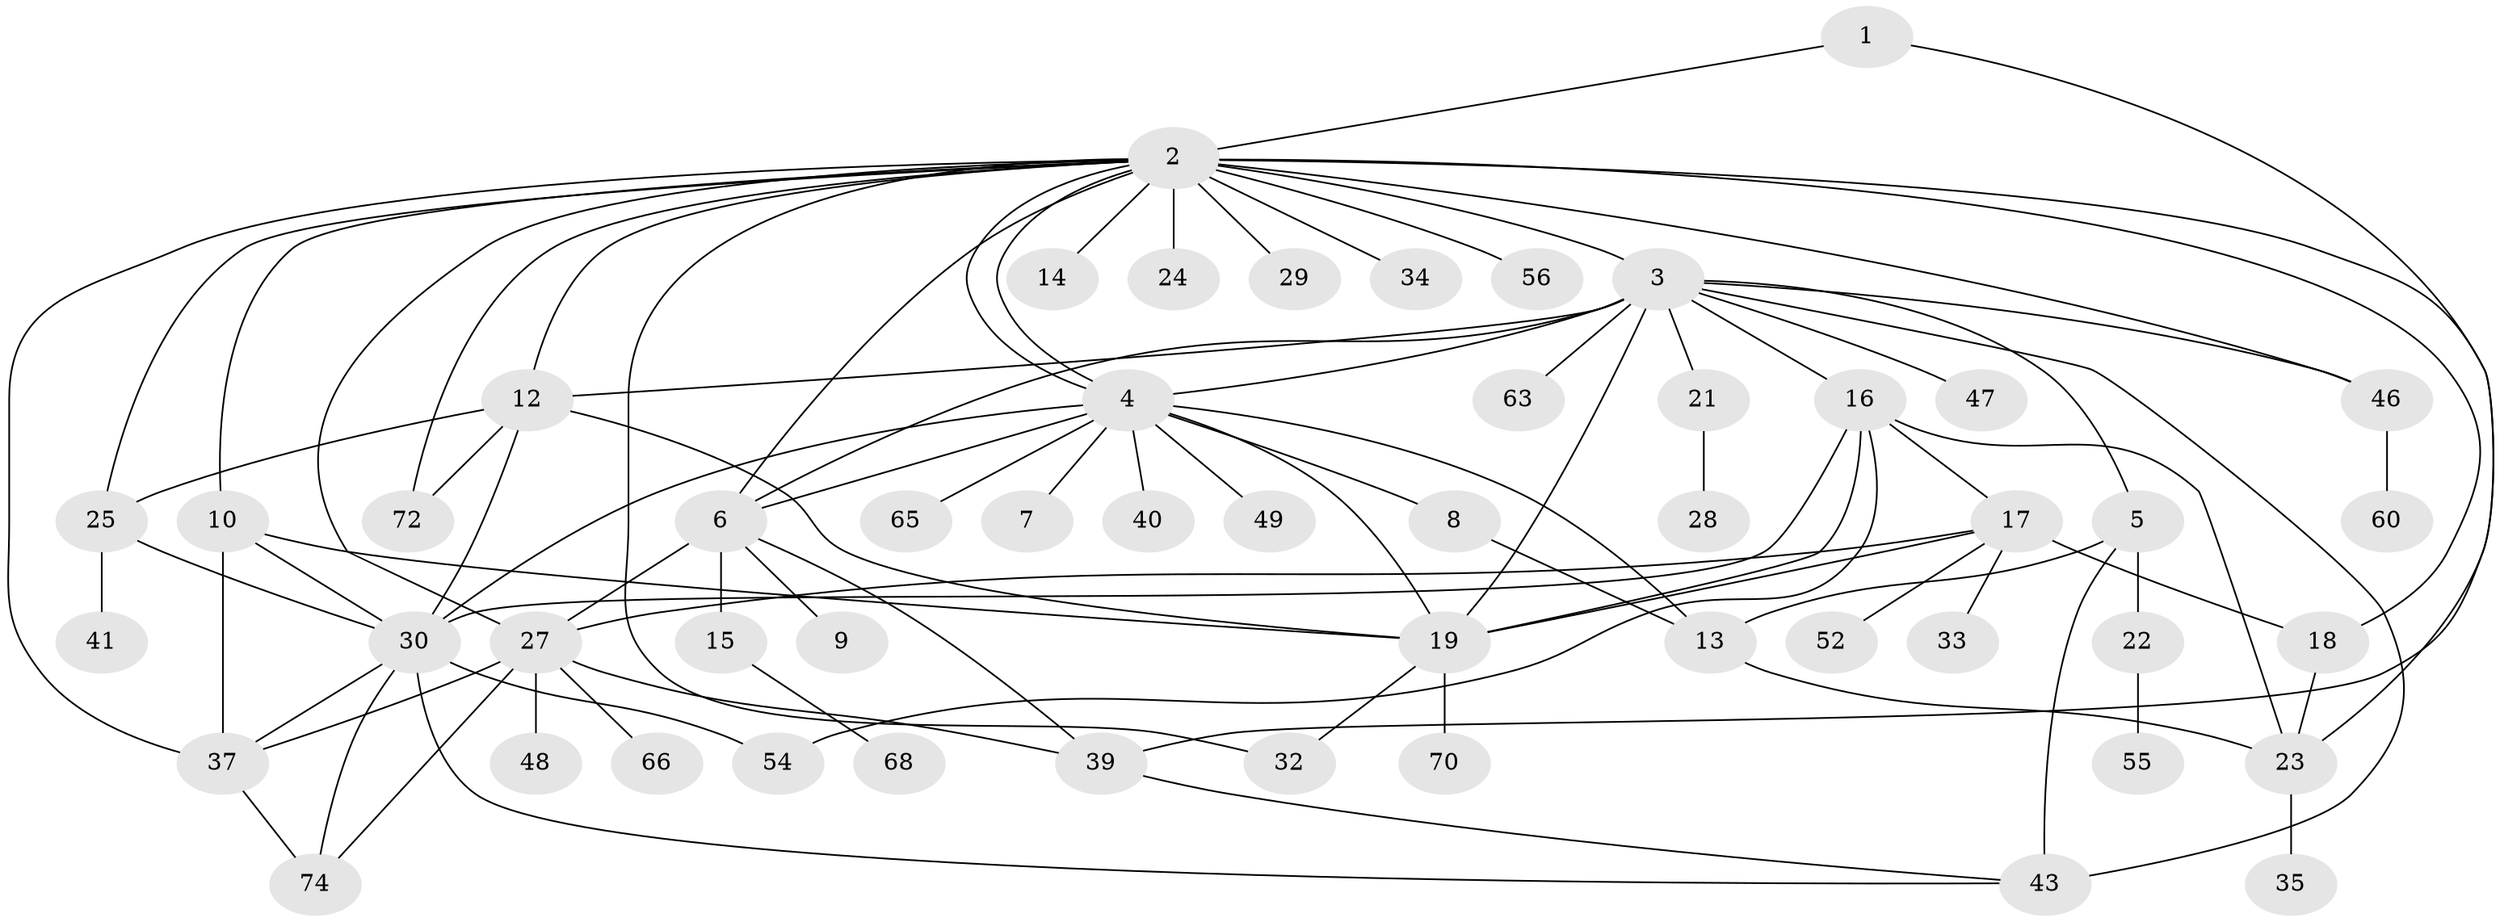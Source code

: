 // Generated by graph-tools (version 1.1) at 2025/23/03/03/25 07:23:49]
// undirected, 52 vertices, 88 edges
graph export_dot {
graph [start="1"]
  node [color=gray90,style=filled];
  1;
  2 [super="+71"];
  3 [super="+11"];
  4 [super="+31"];
  5 [super="+69"];
  6 [super="+20"];
  7;
  8;
  9;
  10 [super="+62"];
  12 [super="+42"];
  13 [super="+50"];
  14;
  15 [super="+73"];
  16 [super="+57"];
  17 [super="+26"];
  18 [super="+45"];
  19 [super="+44"];
  21;
  22 [super="+36"];
  23 [super="+38"];
  24;
  25 [super="+67"];
  27 [super="+58"];
  28;
  29 [super="+59"];
  30 [super="+53"];
  32;
  33;
  34;
  35;
  37 [super="+61"];
  39;
  40;
  41;
  43 [super="+51"];
  46;
  47;
  48;
  49;
  52;
  54 [super="+64"];
  55;
  56;
  60;
  63;
  65;
  66;
  68;
  70;
  72;
  74;
  1 -- 2;
  1 -- 39;
  2 -- 3 [weight=3];
  2 -- 4;
  2 -- 4;
  2 -- 6;
  2 -- 10;
  2 -- 12;
  2 -- 14;
  2 -- 18;
  2 -- 24;
  2 -- 25;
  2 -- 29 [weight=2];
  2 -- 32;
  2 -- 34;
  2 -- 46;
  2 -- 56;
  2 -- 72;
  2 -- 27;
  2 -- 23;
  2 -- 37;
  3 -- 5;
  3 -- 12;
  3 -- 19;
  3 -- 21;
  3 -- 43 [weight=2];
  3 -- 46;
  3 -- 4;
  3 -- 6;
  3 -- 47;
  3 -- 16;
  3 -- 63;
  4 -- 6;
  4 -- 7;
  4 -- 8;
  4 -- 13;
  4 -- 19;
  4 -- 40;
  4 -- 65;
  4 -- 30;
  4 -- 49;
  5 -- 13;
  5 -- 22;
  5 -- 43;
  6 -- 9;
  6 -- 15;
  6 -- 27;
  6 -- 39;
  8 -- 13;
  10 -- 19;
  10 -- 30;
  10 -- 37;
  12 -- 19;
  12 -- 25;
  12 -- 72;
  12 -- 30;
  13 -- 23;
  15 -- 68;
  16 -- 17;
  16 -- 23;
  16 -- 30;
  16 -- 54;
  16 -- 19;
  17 -- 18;
  17 -- 33;
  17 -- 19 [weight=2];
  17 -- 27;
  17 -- 52;
  18 -- 23;
  19 -- 32;
  19 -- 70;
  21 -- 28;
  22 -- 55;
  23 -- 35;
  25 -- 30;
  25 -- 41;
  27 -- 37;
  27 -- 39;
  27 -- 48;
  27 -- 74;
  27 -- 66;
  30 -- 54;
  30 -- 74;
  30 -- 43;
  30 -- 37;
  37 -- 74;
  39 -- 43;
  46 -- 60;
}

